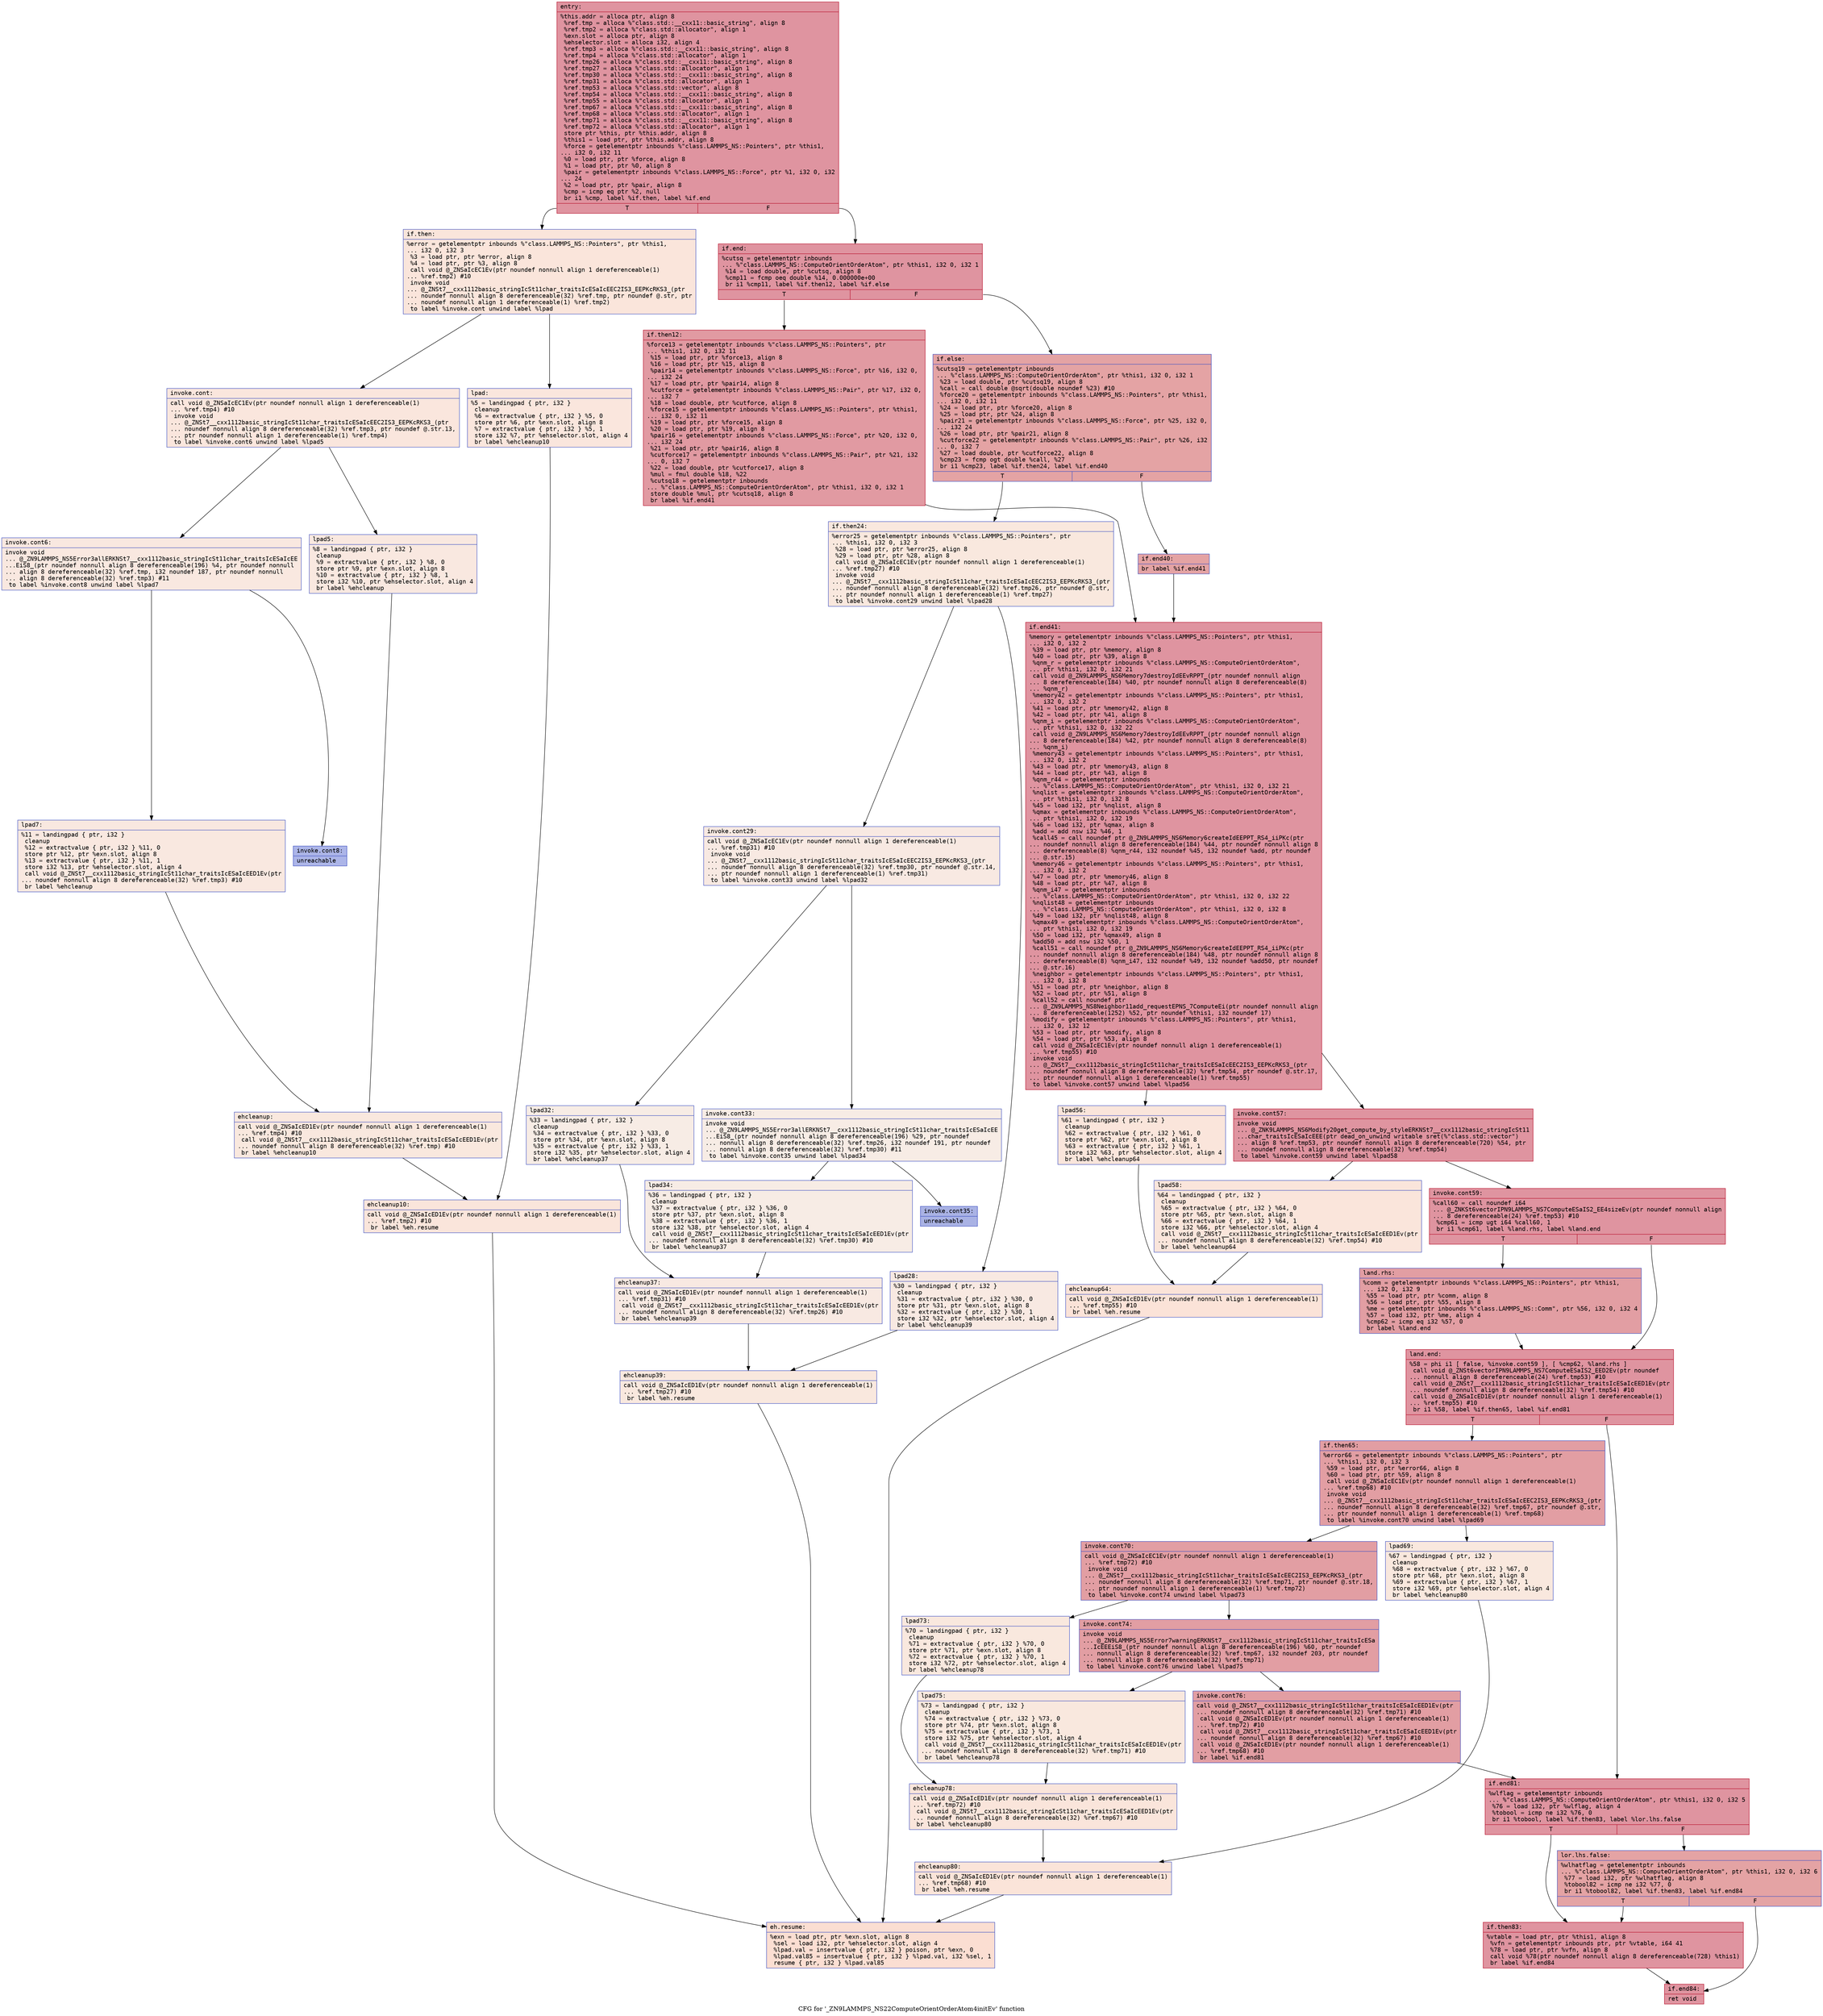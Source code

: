 digraph "CFG for '_ZN9LAMMPS_NS22ComputeOrientOrderAtom4initEv' function" {
	label="CFG for '_ZN9LAMMPS_NS22ComputeOrientOrderAtom4initEv' function";

	Node0x56462c0ba770 [shape=record,color="#b70d28ff", style=filled, fillcolor="#b70d2870" fontname="Courier",label="{entry:\l|  %this.addr = alloca ptr, align 8\l  %ref.tmp = alloca %\"class.std::__cxx11::basic_string\", align 8\l  %ref.tmp2 = alloca %\"class.std::allocator\", align 1\l  %exn.slot = alloca ptr, align 8\l  %ehselector.slot = alloca i32, align 4\l  %ref.tmp3 = alloca %\"class.std::__cxx11::basic_string\", align 8\l  %ref.tmp4 = alloca %\"class.std::allocator\", align 1\l  %ref.tmp26 = alloca %\"class.std::__cxx11::basic_string\", align 8\l  %ref.tmp27 = alloca %\"class.std::allocator\", align 1\l  %ref.tmp30 = alloca %\"class.std::__cxx11::basic_string\", align 8\l  %ref.tmp31 = alloca %\"class.std::allocator\", align 1\l  %ref.tmp53 = alloca %\"class.std::vector\", align 8\l  %ref.tmp54 = alloca %\"class.std::__cxx11::basic_string\", align 8\l  %ref.tmp55 = alloca %\"class.std::allocator\", align 1\l  %ref.tmp67 = alloca %\"class.std::__cxx11::basic_string\", align 8\l  %ref.tmp68 = alloca %\"class.std::allocator\", align 1\l  %ref.tmp71 = alloca %\"class.std::__cxx11::basic_string\", align 8\l  %ref.tmp72 = alloca %\"class.std::allocator\", align 1\l  store ptr %this, ptr %this.addr, align 8\l  %this1 = load ptr, ptr %this.addr, align 8\l  %force = getelementptr inbounds %\"class.LAMMPS_NS::Pointers\", ptr %this1,\l... i32 0, i32 11\l  %0 = load ptr, ptr %force, align 8\l  %1 = load ptr, ptr %0, align 8\l  %pair = getelementptr inbounds %\"class.LAMMPS_NS::Force\", ptr %1, i32 0, i32\l... 24\l  %2 = load ptr, ptr %pair, align 8\l  %cmp = icmp eq ptr %2, null\l  br i1 %cmp, label %if.then, label %if.end\l|{<s0>T|<s1>F}}"];
	Node0x56462c0ba770:s0 -> Node0x56462c093390[tooltip="entry -> if.then\nProbability 0.00%" ];
	Node0x56462c0ba770:s1 -> Node0x56462c0bae20[tooltip="entry -> if.end\nProbability 100.00%" ];
	Node0x56462c093390 [shape=record,color="#3d50c3ff", style=filled, fillcolor="#f4c5ad70" fontname="Courier",label="{if.then:\l|  %error = getelementptr inbounds %\"class.LAMMPS_NS::Pointers\", ptr %this1,\l... i32 0, i32 3\l  %3 = load ptr, ptr %error, align 8\l  %4 = load ptr, ptr %3, align 8\l  call void @_ZNSaIcEC1Ev(ptr noundef nonnull align 1 dereferenceable(1)\l... %ref.tmp2) #10\l  invoke void\l... @_ZNSt7__cxx1112basic_stringIcSt11char_traitsIcESaIcEEC2IS3_EEPKcRKS3_(ptr\l... noundef nonnull align 8 dereferenceable(32) %ref.tmp, ptr noundef @.str, ptr\l... noundef nonnull align 1 dereferenceable(1) %ref.tmp2)\l          to label %invoke.cont unwind label %lpad\l}"];
	Node0x56462c093390 -> Node0x56462c093a00[tooltip="if.then -> invoke.cont\nProbability 50.00%" ];
	Node0x56462c093390 -> Node0x56462c093a80[tooltip="if.then -> lpad\nProbability 50.00%" ];
	Node0x56462c093a00 [shape=record,color="#3d50c3ff", style=filled, fillcolor="#f3c7b170" fontname="Courier",label="{invoke.cont:\l|  call void @_ZNSaIcEC1Ev(ptr noundef nonnull align 1 dereferenceable(1)\l... %ref.tmp4) #10\l  invoke void\l... @_ZNSt7__cxx1112basic_stringIcSt11char_traitsIcESaIcEEC2IS3_EEPKcRKS3_(ptr\l... noundef nonnull align 8 dereferenceable(32) %ref.tmp3, ptr noundef @.str.13,\l... ptr noundef nonnull align 1 dereferenceable(1) %ref.tmp4)\l          to label %invoke.cont6 unwind label %lpad5\l}"];
	Node0x56462c093a00 -> Node0x56462c093da0[tooltip="invoke.cont -> invoke.cont6\nProbability 50.00%" ];
	Node0x56462c093a00 -> Node0x56462c093df0[tooltip="invoke.cont -> lpad5\nProbability 50.00%" ];
	Node0x56462c093da0 [shape=record,color="#3d50c3ff", style=filled, fillcolor="#f1ccb870" fontname="Courier",label="{invoke.cont6:\l|  invoke void\l... @_ZN9LAMMPS_NS5Error3allERKNSt7__cxx1112basic_stringIcSt11char_traitsIcESaIcEE\l...EiS8_(ptr noundef nonnull align 8 dereferenceable(196) %4, ptr noundef nonnull\l... align 8 dereferenceable(32) %ref.tmp, i32 noundef 187, ptr noundef nonnull\l... align 8 dereferenceable(32) %ref.tmp3) #11\l          to label %invoke.cont8 unwind label %lpad7\l}"];
	Node0x56462c093da0 -> Node0x56462c093d50[tooltip="invoke.cont6 -> invoke.cont8\nProbability 0.00%" ];
	Node0x56462c093da0 -> Node0x56462c094050[tooltip="invoke.cont6 -> lpad7\nProbability 100.00%" ];
	Node0x56462c093d50 [shape=record,color="#3d50c3ff", style=filled, fillcolor="#4358cb70" fontname="Courier",label="{invoke.cont8:\l|  unreachable\l}"];
	Node0x56462c093a80 [shape=record,color="#3d50c3ff", style=filled, fillcolor="#f3c7b170" fontname="Courier",label="{lpad:\l|  %5 = landingpad \{ ptr, i32 \}\l          cleanup\l  %6 = extractvalue \{ ptr, i32 \} %5, 0\l  store ptr %6, ptr %exn.slot, align 8\l  %7 = extractvalue \{ ptr, i32 \} %5, 1\l  store i32 %7, ptr %ehselector.slot, align 4\l  br label %ehcleanup10\l}"];
	Node0x56462c093a80 -> Node0x56462c094610[tooltip="lpad -> ehcleanup10\nProbability 100.00%" ];
	Node0x56462c093df0 [shape=record,color="#3d50c3ff", style=filled, fillcolor="#f1ccb870" fontname="Courier",label="{lpad5:\l|  %8 = landingpad \{ ptr, i32 \}\l          cleanup\l  %9 = extractvalue \{ ptr, i32 \} %8, 0\l  store ptr %9, ptr %exn.slot, align 8\l  %10 = extractvalue \{ ptr, i32 \} %8, 1\l  store i32 %10, ptr %ehselector.slot, align 4\l  br label %ehcleanup\l}"];
	Node0x56462c093df0 -> Node0x56462c094960[tooltip="lpad5 -> ehcleanup\nProbability 100.00%" ];
	Node0x56462c094050 [shape=record,color="#3d50c3ff", style=filled, fillcolor="#f1ccb870" fontname="Courier",label="{lpad7:\l|  %11 = landingpad \{ ptr, i32 \}\l          cleanup\l  %12 = extractvalue \{ ptr, i32 \} %11, 0\l  store ptr %12, ptr %exn.slot, align 8\l  %13 = extractvalue \{ ptr, i32 \} %11, 1\l  store i32 %13, ptr %ehselector.slot, align 4\l  call void @_ZNSt7__cxx1112basic_stringIcSt11char_traitsIcESaIcEED1Ev(ptr\l... noundef nonnull align 8 dereferenceable(32) %ref.tmp3) #10\l  br label %ehcleanup\l}"];
	Node0x56462c094050 -> Node0x56462c094960[tooltip="lpad7 -> ehcleanup\nProbability 100.00%" ];
	Node0x56462c094960 [shape=record,color="#3d50c3ff", style=filled, fillcolor="#f2cab570" fontname="Courier",label="{ehcleanup:\l|  call void @_ZNSaIcED1Ev(ptr noundef nonnull align 1 dereferenceable(1)\l... %ref.tmp4) #10\l  call void @_ZNSt7__cxx1112basic_stringIcSt11char_traitsIcESaIcEED1Ev(ptr\l... noundef nonnull align 8 dereferenceable(32) %ref.tmp) #10\l  br label %ehcleanup10\l}"];
	Node0x56462c094960 -> Node0x56462c094610[tooltip="ehcleanup -> ehcleanup10\nProbability 100.00%" ];
	Node0x56462c094610 [shape=record,color="#3d50c3ff", style=filled, fillcolor="#f4c5ad70" fontname="Courier",label="{ehcleanup10:\l|  call void @_ZNSaIcED1Ev(ptr noundef nonnull align 1 dereferenceable(1)\l... %ref.tmp2) #10\l  br label %eh.resume\l}"];
	Node0x56462c094610 -> Node0x56462c095210[tooltip="ehcleanup10 -> eh.resume\nProbability 100.00%" ];
	Node0x56462c0bae20 [shape=record,color="#b70d28ff", style=filled, fillcolor="#b70d2870" fontname="Courier",label="{if.end:\l|  %cutsq = getelementptr inbounds\l... %\"class.LAMMPS_NS::ComputeOrientOrderAtom\", ptr %this1, i32 0, i32 1\l  %14 = load double, ptr %cutsq, align 8\l  %cmp11 = fcmp oeq double %14, 0.000000e+00\l  br i1 %cmp11, label %if.then12, label %if.else\l|{<s0>T|<s1>F}}"];
	Node0x56462c0bae20:s0 -> Node0x56462c0954c0[tooltip="if.end -> if.then12\nProbability 62.50%" ];
	Node0x56462c0bae20:s1 -> Node0x56462c095540[tooltip="if.end -> if.else\nProbability 37.50%" ];
	Node0x56462c0954c0 [shape=record,color="#b70d28ff", style=filled, fillcolor="#bb1b2c70" fontname="Courier",label="{if.then12:\l|  %force13 = getelementptr inbounds %\"class.LAMMPS_NS::Pointers\", ptr\l... %this1, i32 0, i32 11\l  %15 = load ptr, ptr %force13, align 8\l  %16 = load ptr, ptr %15, align 8\l  %pair14 = getelementptr inbounds %\"class.LAMMPS_NS::Force\", ptr %16, i32 0,\l... i32 24\l  %17 = load ptr, ptr %pair14, align 8\l  %cutforce = getelementptr inbounds %\"class.LAMMPS_NS::Pair\", ptr %17, i32 0,\l... i32 7\l  %18 = load double, ptr %cutforce, align 8\l  %force15 = getelementptr inbounds %\"class.LAMMPS_NS::Pointers\", ptr %this1,\l... i32 0, i32 11\l  %19 = load ptr, ptr %force15, align 8\l  %20 = load ptr, ptr %19, align 8\l  %pair16 = getelementptr inbounds %\"class.LAMMPS_NS::Force\", ptr %20, i32 0,\l... i32 24\l  %21 = load ptr, ptr %pair16, align 8\l  %cutforce17 = getelementptr inbounds %\"class.LAMMPS_NS::Pair\", ptr %21, i32\l... 0, i32 7\l  %22 = load double, ptr %cutforce17, align 8\l  %mul = fmul double %18, %22\l  %cutsq18 = getelementptr inbounds\l... %\"class.LAMMPS_NS::ComputeOrientOrderAtom\", ptr %this1, i32 0, i32 1\l  store double %mul, ptr %cutsq18, align 8\l  br label %if.end41\l}"];
	Node0x56462c0954c0 -> Node0x56462c0961f0[tooltip="if.then12 -> if.end41\nProbability 100.00%" ];
	Node0x56462c095540 [shape=record,color="#3d50c3ff", style=filled, fillcolor="#c32e3170" fontname="Courier",label="{if.else:\l|  %cutsq19 = getelementptr inbounds\l... %\"class.LAMMPS_NS::ComputeOrientOrderAtom\", ptr %this1, i32 0, i32 1\l  %23 = load double, ptr %cutsq19, align 8\l  %call = call double @sqrt(double noundef %23) #10\l  %force20 = getelementptr inbounds %\"class.LAMMPS_NS::Pointers\", ptr %this1,\l... i32 0, i32 11\l  %24 = load ptr, ptr %force20, align 8\l  %25 = load ptr, ptr %24, align 8\l  %pair21 = getelementptr inbounds %\"class.LAMMPS_NS::Force\", ptr %25, i32 0,\l... i32 24\l  %26 = load ptr, ptr %pair21, align 8\l  %cutforce22 = getelementptr inbounds %\"class.LAMMPS_NS::Pair\", ptr %26, i32\l... 0, i32 7\l  %27 = load double, ptr %cutforce22, align 8\l  %cmp23 = fcmp ogt double %call, %27\l  br i1 %cmp23, label %if.then24, label %if.end40\l|{<s0>T|<s1>F}}"];
	Node0x56462c095540:s0 -> Node0x56462c0970f0[tooltip="if.else -> if.then24\nProbability 0.00%" ];
	Node0x56462c095540:s1 -> Node0x56462c097170[tooltip="if.else -> if.end40\nProbability 100.00%" ];
	Node0x56462c0970f0 [shape=record,color="#3d50c3ff", style=filled, fillcolor="#f2cab570" fontname="Courier",label="{if.then24:\l|  %error25 = getelementptr inbounds %\"class.LAMMPS_NS::Pointers\", ptr\l... %this1, i32 0, i32 3\l  %28 = load ptr, ptr %error25, align 8\l  %29 = load ptr, ptr %28, align 8\l  call void @_ZNSaIcEC1Ev(ptr noundef nonnull align 1 dereferenceable(1)\l... %ref.tmp27) #10\l  invoke void\l... @_ZNSt7__cxx1112basic_stringIcSt11char_traitsIcESaIcEEC2IS3_EEPKcRKS3_(ptr\l... noundef nonnull align 8 dereferenceable(32) %ref.tmp26, ptr noundef @.str,\l... ptr noundef nonnull align 1 dereferenceable(1) %ref.tmp27)\l          to label %invoke.cont29 unwind label %lpad28\l}"];
	Node0x56462c0970f0 -> Node0x56462c0c3c80[tooltip="if.then24 -> invoke.cont29\nProbability 50.00%" ];
	Node0x56462c0970f0 -> Node0x56462c0c3d00[tooltip="if.then24 -> lpad28\nProbability 50.00%" ];
	Node0x56462c0c3c80 [shape=record,color="#3d50c3ff", style=filled, fillcolor="#efcebd70" fontname="Courier",label="{invoke.cont29:\l|  call void @_ZNSaIcEC1Ev(ptr noundef nonnull align 1 dereferenceable(1)\l... %ref.tmp31) #10\l  invoke void\l... @_ZNSt7__cxx1112basic_stringIcSt11char_traitsIcESaIcEEC2IS3_EEPKcRKS3_(ptr\l... noundef nonnull align 8 dereferenceable(32) %ref.tmp30, ptr noundef @.str.14,\l... ptr noundef nonnull align 1 dereferenceable(1) %ref.tmp31)\l          to label %invoke.cont33 unwind label %lpad32\l}"];
	Node0x56462c0c3c80 -> Node0x56462c0c4060[tooltip="invoke.cont29 -> invoke.cont33\nProbability 50.00%" ];
	Node0x56462c0c3c80 -> Node0x56462c0c40b0[tooltip="invoke.cont29 -> lpad32\nProbability 50.00%" ];
	Node0x56462c0c4060 [shape=record,color="#3d50c3ff", style=filled, fillcolor="#ecd3c570" fontname="Courier",label="{invoke.cont33:\l|  invoke void\l... @_ZN9LAMMPS_NS5Error3allERKNSt7__cxx1112basic_stringIcSt11char_traitsIcESaIcEE\l...EiS8_(ptr noundef nonnull align 8 dereferenceable(196) %29, ptr noundef\l... nonnull align 8 dereferenceable(32) %ref.tmp26, i32 noundef 191, ptr noundef\l... nonnull align 8 dereferenceable(32) %ref.tmp30) #11\l          to label %invoke.cont35 unwind label %lpad34\l}"];
	Node0x56462c0c4060 -> Node0x56462c0c4010[tooltip="invoke.cont33 -> invoke.cont35\nProbability 0.00%" ];
	Node0x56462c0c4060 -> Node0x56462c0c43d0[tooltip="invoke.cont33 -> lpad34\nProbability 100.00%" ];
	Node0x56462c0c4010 [shape=record,color="#3d50c3ff", style=filled, fillcolor="#3d50c370" fontname="Courier",label="{invoke.cont35:\l|  unreachable\l}"];
	Node0x56462c0c3d00 [shape=record,color="#3d50c3ff", style=filled, fillcolor="#efcebd70" fontname="Courier",label="{lpad28:\l|  %30 = landingpad \{ ptr, i32 \}\l          cleanup\l  %31 = extractvalue \{ ptr, i32 \} %30, 0\l  store ptr %31, ptr %exn.slot, align 8\l  %32 = extractvalue \{ ptr, i32 \} %30, 1\l  store i32 %32, ptr %ehselector.slot, align 4\l  br label %ehcleanup39\l}"];
	Node0x56462c0c3d00 -> Node0x56462c0c4990[tooltip="lpad28 -> ehcleanup39\nProbability 100.00%" ];
	Node0x56462c0c40b0 [shape=record,color="#3d50c3ff", style=filled, fillcolor="#ecd3c570" fontname="Courier",label="{lpad32:\l|  %33 = landingpad \{ ptr, i32 \}\l          cleanup\l  %34 = extractvalue \{ ptr, i32 \} %33, 0\l  store ptr %34, ptr %exn.slot, align 8\l  %35 = extractvalue \{ ptr, i32 \} %33, 1\l  store i32 %35, ptr %ehselector.slot, align 4\l  br label %ehcleanup37\l}"];
	Node0x56462c0c40b0 -> Node0x56462c0c4ce0[tooltip="lpad32 -> ehcleanup37\nProbability 100.00%" ];
	Node0x56462c0c43d0 [shape=record,color="#3d50c3ff", style=filled, fillcolor="#ecd3c570" fontname="Courier",label="{lpad34:\l|  %36 = landingpad \{ ptr, i32 \}\l          cleanup\l  %37 = extractvalue \{ ptr, i32 \} %36, 0\l  store ptr %37, ptr %exn.slot, align 8\l  %38 = extractvalue \{ ptr, i32 \} %36, 1\l  store i32 %38, ptr %ehselector.slot, align 4\l  call void @_ZNSt7__cxx1112basic_stringIcSt11char_traitsIcESaIcEED1Ev(ptr\l... noundef nonnull align 8 dereferenceable(32) %ref.tmp30) #10\l  br label %ehcleanup37\l}"];
	Node0x56462c0c43d0 -> Node0x56462c0c4ce0[tooltip="lpad34 -> ehcleanup37\nProbability 100.00%" ];
	Node0x56462c0c4ce0 [shape=record,color="#3d50c3ff", style=filled, fillcolor="#efcebd70" fontname="Courier",label="{ehcleanup37:\l|  call void @_ZNSaIcED1Ev(ptr noundef nonnull align 1 dereferenceable(1)\l... %ref.tmp31) #10\l  call void @_ZNSt7__cxx1112basic_stringIcSt11char_traitsIcESaIcEED1Ev(ptr\l... noundef nonnull align 8 dereferenceable(32) %ref.tmp26) #10\l  br label %ehcleanup39\l}"];
	Node0x56462c0c4ce0 -> Node0x56462c0c4990[tooltip="ehcleanup37 -> ehcleanup39\nProbability 100.00%" ];
	Node0x56462c0c4990 [shape=record,color="#3d50c3ff", style=filled, fillcolor="#f2cab570" fontname="Courier",label="{ehcleanup39:\l|  call void @_ZNSaIcED1Ev(ptr noundef nonnull align 1 dereferenceable(1)\l... %ref.tmp27) #10\l  br label %eh.resume\l}"];
	Node0x56462c0c4990 -> Node0x56462c095210[tooltip="ehcleanup39 -> eh.resume\nProbability 100.00%" ];
	Node0x56462c097170 [shape=record,color="#3d50c3ff", style=filled, fillcolor="#c32e3170" fontname="Courier",label="{if.end40:\l|  br label %if.end41\l}"];
	Node0x56462c097170 -> Node0x56462c0961f0[tooltip="if.end40 -> if.end41\nProbability 100.00%" ];
	Node0x56462c0961f0 [shape=record,color="#b70d28ff", style=filled, fillcolor="#b70d2870" fontname="Courier",label="{if.end41:\l|  %memory = getelementptr inbounds %\"class.LAMMPS_NS::Pointers\", ptr %this1,\l... i32 0, i32 2\l  %39 = load ptr, ptr %memory, align 8\l  %40 = load ptr, ptr %39, align 8\l  %qnm_r = getelementptr inbounds %\"class.LAMMPS_NS::ComputeOrientOrderAtom\",\l... ptr %this1, i32 0, i32 21\l  call void @_ZN9LAMMPS_NS6Memory7destroyIdEEvRPPT_(ptr noundef nonnull align\l... 8 dereferenceable(184) %40, ptr noundef nonnull align 8 dereferenceable(8)\l... %qnm_r)\l  %memory42 = getelementptr inbounds %\"class.LAMMPS_NS::Pointers\", ptr %this1,\l... i32 0, i32 2\l  %41 = load ptr, ptr %memory42, align 8\l  %42 = load ptr, ptr %41, align 8\l  %qnm_i = getelementptr inbounds %\"class.LAMMPS_NS::ComputeOrientOrderAtom\",\l... ptr %this1, i32 0, i32 22\l  call void @_ZN9LAMMPS_NS6Memory7destroyIdEEvRPPT_(ptr noundef nonnull align\l... 8 dereferenceable(184) %42, ptr noundef nonnull align 8 dereferenceable(8)\l... %qnm_i)\l  %memory43 = getelementptr inbounds %\"class.LAMMPS_NS::Pointers\", ptr %this1,\l... i32 0, i32 2\l  %43 = load ptr, ptr %memory43, align 8\l  %44 = load ptr, ptr %43, align 8\l  %qnm_r44 = getelementptr inbounds\l... %\"class.LAMMPS_NS::ComputeOrientOrderAtom\", ptr %this1, i32 0, i32 21\l  %nqlist = getelementptr inbounds %\"class.LAMMPS_NS::ComputeOrientOrderAtom\",\l... ptr %this1, i32 0, i32 8\l  %45 = load i32, ptr %nqlist, align 8\l  %qmax = getelementptr inbounds %\"class.LAMMPS_NS::ComputeOrientOrderAtom\",\l... ptr %this1, i32 0, i32 19\l  %46 = load i32, ptr %qmax, align 8\l  %add = add nsw i32 %46, 1\l  %call45 = call noundef ptr @_ZN9LAMMPS_NS6Memory6createIdEEPPT_RS4_iiPKc(ptr\l... noundef nonnull align 8 dereferenceable(184) %44, ptr noundef nonnull align 8\l... dereferenceable(8) %qnm_r44, i32 noundef %45, i32 noundef %add, ptr noundef\l... @.str.15)\l  %memory46 = getelementptr inbounds %\"class.LAMMPS_NS::Pointers\", ptr %this1,\l... i32 0, i32 2\l  %47 = load ptr, ptr %memory46, align 8\l  %48 = load ptr, ptr %47, align 8\l  %qnm_i47 = getelementptr inbounds\l... %\"class.LAMMPS_NS::ComputeOrientOrderAtom\", ptr %this1, i32 0, i32 22\l  %nqlist48 = getelementptr inbounds\l... %\"class.LAMMPS_NS::ComputeOrientOrderAtom\", ptr %this1, i32 0, i32 8\l  %49 = load i32, ptr %nqlist48, align 8\l  %qmax49 = getelementptr inbounds %\"class.LAMMPS_NS::ComputeOrientOrderAtom\",\l... ptr %this1, i32 0, i32 19\l  %50 = load i32, ptr %qmax49, align 8\l  %add50 = add nsw i32 %50, 1\l  %call51 = call noundef ptr @_ZN9LAMMPS_NS6Memory6createIdEEPPT_RS4_iiPKc(ptr\l... noundef nonnull align 8 dereferenceable(184) %48, ptr noundef nonnull align 8\l... dereferenceable(8) %qnm_i47, i32 noundef %49, i32 noundef %add50, ptr noundef\l... @.str.16)\l  %neighbor = getelementptr inbounds %\"class.LAMMPS_NS::Pointers\", ptr %this1,\l... i32 0, i32 8\l  %51 = load ptr, ptr %neighbor, align 8\l  %52 = load ptr, ptr %51, align 8\l  %call52 = call noundef ptr\l... @_ZN9LAMMPS_NS8Neighbor11add_requestEPNS_7ComputeEi(ptr noundef nonnull align\l... 8 dereferenceable(1252) %52, ptr noundef %this1, i32 noundef 17)\l  %modify = getelementptr inbounds %\"class.LAMMPS_NS::Pointers\", ptr %this1,\l... i32 0, i32 12\l  %53 = load ptr, ptr %modify, align 8\l  %54 = load ptr, ptr %53, align 8\l  call void @_ZNSaIcEC1Ev(ptr noundef nonnull align 1 dereferenceable(1)\l... %ref.tmp55) #10\l  invoke void\l... @_ZNSt7__cxx1112basic_stringIcSt11char_traitsIcESaIcEEC2IS3_EEPKcRKS3_(ptr\l... noundef nonnull align 8 dereferenceable(32) %ref.tmp54, ptr noundef @.str.17,\l... ptr noundef nonnull align 1 dereferenceable(1) %ref.tmp55)\l          to label %invoke.cont57 unwind label %lpad56\l}"];
	Node0x56462c0961f0 -> Node0x56462c0c7c80[tooltip="if.end41 -> invoke.cont57\nProbability 100.00%" ];
	Node0x56462c0961f0 -> Node0x56462c0c7cd0[tooltip="if.end41 -> lpad56\nProbability 0.00%" ];
	Node0x56462c0c7c80 [shape=record,color="#b70d28ff", style=filled, fillcolor="#b70d2870" fontname="Courier",label="{invoke.cont57:\l|  invoke void\l... @_ZNK9LAMMPS_NS6Modify20get_compute_by_styleERKNSt7__cxx1112basic_stringIcSt11\l...char_traitsIcESaIcEEE(ptr dead_on_unwind writable sret(%\"class.std::vector\")\l... align 8 %ref.tmp53, ptr noundef nonnull align 8 dereferenceable(720) %54, ptr\l... noundef nonnull align 8 dereferenceable(32) %ref.tmp54)\l          to label %invoke.cont59 unwind label %lpad58\l}"];
	Node0x56462c0c7c80 -> Node0x56462c0c7c30[tooltip="invoke.cont57 -> invoke.cont59\nProbability 100.00%" ];
	Node0x56462c0c7c80 -> Node0x56462c0c8030[tooltip="invoke.cont57 -> lpad58\nProbability 0.00%" ];
	Node0x56462c0c7c30 [shape=record,color="#b70d28ff", style=filled, fillcolor="#b70d2870" fontname="Courier",label="{invoke.cont59:\l|  %call60 = call noundef i64\l... @_ZNKSt6vectorIPN9LAMMPS_NS7ComputeESaIS2_EE4sizeEv(ptr noundef nonnull align\l... 8 dereferenceable(24) %ref.tmp53) #10\l  %cmp61 = icmp ugt i64 %call60, 1\l  br i1 %cmp61, label %land.rhs, label %land.end\l|{<s0>T|<s1>F}}"];
	Node0x56462c0c7c30:s0 -> Node0x56462c0c8670[tooltip="invoke.cont59 -> land.rhs\nProbability 50.00%" ];
	Node0x56462c0c7c30:s1 -> Node0x56462c0c8720[tooltip="invoke.cont59 -> land.end\nProbability 50.00%" ];
	Node0x56462c0c8670 [shape=record,color="#3d50c3ff", style=filled, fillcolor="#be242e70" fontname="Courier",label="{land.rhs:\l|  %comm = getelementptr inbounds %\"class.LAMMPS_NS::Pointers\", ptr %this1,\l... i32 0, i32 9\l  %55 = load ptr, ptr %comm, align 8\l  %56 = load ptr, ptr %55, align 8\l  %me = getelementptr inbounds %\"class.LAMMPS_NS::Comm\", ptr %56, i32 0, i32 4\l  %57 = load i32, ptr %me, align 4\l  %cmp62 = icmp eq i32 %57, 0\l  br label %land.end\l}"];
	Node0x56462c0c8670 -> Node0x56462c0c8720[tooltip="land.rhs -> land.end\nProbability 100.00%" ];
	Node0x56462c0c8720 [shape=record,color="#b70d28ff", style=filled, fillcolor="#b70d2870" fontname="Courier",label="{land.end:\l|  %58 = phi i1 [ false, %invoke.cont59 ], [ %cmp62, %land.rhs ]\l  call void @_ZNSt6vectorIPN9LAMMPS_NS7ComputeESaIS2_EED2Ev(ptr noundef\l... nonnull align 8 dereferenceable(24) %ref.tmp53) #10\l  call void @_ZNSt7__cxx1112basic_stringIcSt11char_traitsIcESaIcEED1Ev(ptr\l... noundef nonnull align 8 dereferenceable(32) %ref.tmp54) #10\l  call void @_ZNSaIcED1Ev(ptr noundef nonnull align 1 dereferenceable(1)\l... %ref.tmp55) #10\l  br i1 %58, label %if.then65, label %if.end81\l|{<s0>T|<s1>F}}"];
	Node0x56462c0c8720:s0 -> Node0x56462c0c90d0[tooltip="land.end -> if.then65\nProbability 50.00%" ];
	Node0x56462c0c8720:s1 -> Node0x56462c0962d0[tooltip="land.end -> if.end81\nProbability 50.00%" ];
	Node0x56462c0c90d0 [shape=record,color="#3d50c3ff", style=filled, fillcolor="#be242e70" fontname="Courier",label="{if.then65:\l|  %error66 = getelementptr inbounds %\"class.LAMMPS_NS::Pointers\", ptr\l... %this1, i32 0, i32 3\l  %59 = load ptr, ptr %error66, align 8\l  %60 = load ptr, ptr %59, align 8\l  call void @_ZNSaIcEC1Ev(ptr noundef nonnull align 1 dereferenceable(1)\l... %ref.tmp68) #10\l  invoke void\l... @_ZNSt7__cxx1112basic_stringIcSt11char_traitsIcESaIcEEC2IS3_EEPKcRKS3_(ptr\l... noundef nonnull align 8 dereferenceable(32) %ref.tmp67, ptr noundef @.str,\l... ptr noundef nonnull align 1 dereferenceable(1) %ref.tmp68)\l          to label %invoke.cont70 unwind label %lpad69\l}"];
	Node0x56462c0c90d0 -> Node0x56462c0967a0[tooltip="if.then65 -> invoke.cont70\nProbability 100.00%" ];
	Node0x56462c0c90d0 -> Node0x56462c096820[tooltip="if.then65 -> lpad69\nProbability 0.00%" ];
	Node0x56462c0967a0 [shape=record,color="#3d50c3ff", style=filled, fillcolor="#be242e70" fontname="Courier",label="{invoke.cont70:\l|  call void @_ZNSaIcEC1Ev(ptr noundef nonnull align 1 dereferenceable(1)\l... %ref.tmp72) #10\l  invoke void\l... @_ZNSt7__cxx1112basic_stringIcSt11char_traitsIcESaIcEEC2IS3_EEPKcRKS3_(ptr\l... noundef nonnull align 8 dereferenceable(32) %ref.tmp71, ptr noundef @.str.18,\l... ptr noundef nonnull align 1 dereferenceable(1) %ref.tmp72)\l          to label %invoke.cont74 unwind label %lpad73\l}"];
	Node0x56462c0967a0 -> Node0x56462c0ca080[tooltip="invoke.cont70 -> invoke.cont74\nProbability 100.00%" ];
	Node0x56462c0967a0 -> Node0x56462c0ca0d0[tooltip="invoke.cont70 -> lpad73\nProbability 0.00%" ];
	Node0x56462c0ca080 [shape=record,color="#3d50c3ff", style=filled, fillcolor="#be242e70" fontname="Courier",label="{invoke.cont74:\l|  invoke void\l... @_ZN9LAMMPS_NS5Error7warningERKNSt7__cxx1112basic_stringIcSt11char_traitsIcESa\l...IcEEEiS8_(ptr noundef nonnull align 8 dereferenceable(196) %60, ptr noundef\l... nonnull align 8 dereferenceable(32) %ref.tmp67, i32 noundef 203, ptr noundef\l... nonnull align 8 dereferenceable(32) %ref.tmp71)\l          to label %invoke.cont76 unwind label %lpad75\l}"];
	Node0x56462c0ca080 -> Node0x56462c0ca030[tooltip="invoke.cont74 -> invoke.cont76\nProbability 100.00%" ];
	Node0x56462c0ca080 -> Node0x56462c0ca3f0[tooltip="invoke.cont74 -> lpad75\nProbability 0.00%" ];
	Node0x56462c0ca030 [shape=record,color="#3d50c3ff", style=filled, fillcolor="#be242e70" fontname="Courier",label="{invoke.cont76:\l|  call void @_ZNSt7__cxx1112basic_stringIcSt11char_traitsIcESaIcEED1Ev(ptr\l... noundef nonnull align 8 dereferenceable(32) %ref.tmp71) #10\l  call void @_ZNSaIcED1Ev(ptr noundef nonnull align 1 dereferenceable(1)\l... %ref.tmp72) #10\l  call void @_ZNSt7__cxx1112basic_stringIcSt11char_traitsIcESaIcEED1Ev(ptr\l... noundef nonnull align 8 dereferenceable(32) %ref.tmp67) #10\l  call void @_ZNSaIcED1Ev(ptr noundef nonnull align 1 dereferenceable(1)\l... %ref.tmp68) #10\l  br label %if.end81\l}"];
	Node0x56462c0ca030 -> Node0x56462c0962d0[tooltip="invoke.cont76 -> if.end81\nProbability 100.00%" ];
	Node0x56462c0c7cd0 [shape=record,color="#3d50c3ff", style=filled, fillcolor="#f4c5ad70" fontname="Courier",label="{lpad56:\l|  %61 = landingpad \{ ptr, i32 \}\l          cleanup\l  %62 = extractvalue \{ ptr, i32 \} %61, 0\l  store ptr %62, ptr %exn.slot, align 8\l  %63 = extractvalue \{ ptr, i32 \} %61, 1\l  store i32 %63, ptr %ehselector.slot, align 4\l  br label %ehcleanup64\l}"];
	Node0x56462c0c7cd0 -> Node0x56462c0caeb0[tooltip="lpad56 -> ehcleanup64\nProbability 100.00%" ];
	Node0x56462c0c8030 [shape=record,color="#3d50c3ff", style=filled, fillcolor="#f4c5ad70" fontname="Courier",label="{lpad58:\l|  %64 = landingpad \{ ptr, i32 \}\l          cleanup\l  %65 = extractvalue \{ ptr, i32 \} %64, 0\l  store ptr %65, ptr %exn.slot, align 8\l  %66 = extractvalue \{ ptr, i32 \} %64, 1\l  store i32 %66, ptr %ehselector.slot, align 4\l  call void @_ZNSt7__cxx1112basic_stringIcSt11char_traitsIcESaIcEED1Ev(ptr\l... noundef nonnull align 8 dereferenceable(32) %ref.tmp54) #10\l  br label %ehcleanup64\l}"];
	Node0x56462c0c8030 -> Node0x56462c0caeb0[tooltip="lpad58 -> ehcleanup64\nProbability 100.00%" ];
	Node0x56462c0caeb0 [shape=record,color="#3d50c3ff", style=filled, fillcolor="#f6bfa670" fontname="Courier",label="{ehcleanup64:\l|  call void @_ZNSaIcED1Ev(ptr noundef nonnull align 1 dereferenceable(1)\l... %ref.tmp55) #10\l  br label %eh.resume\l}"];
	Node0x56462c0caeb0 -> Node0x56462c095210[tooltip="ehcleanup64 -> eh.resume\nProbability 100.00%" ];
	Node0x56462c096820 [shape=record,color="#3d50c3ff", style=filled, fillcolor="#f2cab570" fontname="Courier",label="{lpad69:\l|  %67 = landingpad \{ ptr, i32 \}\l          cleanup\l  %68 = extractvalue \{ ptr, i32 \} %67, 0\l  store ptr %68, ptr %exn.slot, align 8\l  %69 = extractvalue \{ ptr, i32 \} %67, 1\l  store i32 %69, ptr %ehselector.slot, align 4\l  br label %ehcleanup80\l}"];
	Node0x56462c096820 -> Node0x56462c0cb7a0[tooltip="lpad69 -> ehcleanup80\nProbability 100.00%" ];
	Node0x56462c0ca0d0 [shape=record,color="#3d50c3ff", style=filled, fillcolor="#f2cab570" fontname="Courier",label="{lpad73:\l|  %70 = landingpad \{ ptr, i32 \}\l          cleanup\l  %71 = extractvalue \{ ptr, i32 \} %70, 0\l  store ptr %71, ptr %exn.slot, align 8\l  %72 = extractvalue \{ ptr, i32 \} %70, 1\l  store i32 %72, ptr %ehselector.slot, align 4\l  br label %ehcleanup78\l}"];
	Node0x56462c0ca0d0 -> Node0x56462c0cbb10[tooltip="lpad73 -> ehcleanup78\nProbability 100.00%" ];
	Node0x56462c0ca3f0 [shape=record,color="#3d50c3ff", style=filled, fillcolor="#f2cab570" fontname="Courier",label="{lpad75:\l|  %73 = landingpad \{ ptr, i32 \}\l          cleanup\l  %74 = extractvalue \{ ptr, i32 \} %73, 0\l  store ptr %74, ptr %exn.slot, align 8\l  %75 = extractvalue \{ ptr, i32 \} %73, 1\l  store i32 %75, ptr %ehselector.slot, align 4\l  call void @_ZNSt7__cxx1112basic_stringIcSt11char_traitsIcESaIcEED1Ev(ptr\l... noundef nonnull align 8 dereferenceable(32) %ref.tmp71) #10\l  br label %ehcleanup78\l}"];
	Node0x56462c0ca3f0 -> Node0x56462c0cbb10[tooltip="lpad75 -> ehcleanup78\nProbability 100.00%" ];
	Node0x56462c0cbb10 [shape=record,color="#3d50c3ff", style=filled, fillcolor="#f4c5ad70" fontname="Courier",label="{ehcleanup78:\l|  call void @_ZNSaIcED1Ev(ptr noundef nonnull align 1 dereferenceable(1)\l... %ref.tmp72) #10\l  call void @_ZNSt7__cxx1112basic_stringIcSt11char_traitsIcESaIcEED1Ev(ptr\l... noundef nonnull align 8 dereferenceable(32) %ref.tmp67) #10\l  br label %ehcleanup80\l}"];
	Node0x56462c0cbb10 -> Node0x56462c0cb7a0[tooltip="ehcleanup78 -> ehcleanup80\nProbability 100.00%" ];
	Node0x56462c0cb7a0 [shape=record,color="#3d50c3ff", style=filled, fillcolor="#f5c1a970" fontname="Courier",label="{ehcleanup80:\l|  call void @_ZNSaIcED1Ev(ptr noundef nonnull align 1 dereferenceable(1)\l... %ref.tmp68) #10\l  br label %eh.resume\l}"];
	Node0x56462c0cb7a0 -> Node0x56462c095210[tooltip="ehcleanup80 -> eh.resume\nProbability 100.00%" ];
	Node0x56462c0962d0 [shape=record,color="#b70d28ff", style=filled, fillcolor="#b70d2870" fontname="Courier",label="{if.end81:\l|  %wlflag = getelementptr inbounds\l... %\"class.LAMMPS_NS::ComputeOrientOrderAtom\", ptr %this1, i32 0, i32 5\l  %76 = load i32, ptr %wlflag, align 4\l  %tobool = icmp ne i32 %76, 0\l  br i1 %tobool, label %if.then83, label %lor.lhs.false\l|{<s0>T|<s1>F}}"];
	Node0x56462c0962d0:s0 -> Node0x56462c0cc620[tooltip="if.end81 -> if.then83\nProbability 62.50%" ];
	Node0x56462c0962d0:s1 -> Node0x56462c0cc670[tooltip="if.end81 -> lor.lhs.false\nProbability 37.50%" ];
	Node0x56462c0cc670 [shape=record,color="#3d50c3ff", style=filled, fillcolor="#c32e3170" fontname="Courier",label="{lor.lhs.false:\l|  %wlhatflag = getelementptr inbounds\l... %\"class.LAMMPS_NS::ComputeOrientOrderAtom\", ptr %this1, i32 0, i32 6\l  %77 = load i32, ptr %wlhatflag, align 8\l  %tobool82 = icmp ne i32 %77, 0\l  br i1 %tobool82, label %if.then83, label %if.end84\l|{<s0>T|<s1>F}}"];
	Node0x56462c0cc670:s0 -> Node0x56462c0cc620[tooltip="lor.lhs.false -> if.then83\nProbability 62.50%" ];
	Node0x56462c0cc670:s1 -> Node0x56462c0cc9d0[tooltip="lor.lhs.false -> if.end84\nProbability 37.50%" ];
	Node0x56462c0cc620 [shape=record,color="#b70d28ff", style=filled, fillcolor="#b70d2870" fontname="Courier",label="{if.then83:\l|  %vtable = load ptr, ptr %this1, align 8\l  %vfn = getelementptr inbounds ptr, ptr %vtable, i64 41\l  %78 = load ptr, ptr %vfn, align 8\l  call void %78(ptr noundef nonnull align 8 dereferenceable(728) %this1)\l  br label %if.end84\l}"];
	Node0x56462c0cc620 -> Node0x56462c0cc9d0[tooltip="if.then83 -> if.end84\nProbability 100.00%" ];
	Node0x56462c0cc9d0 [shape=record,color="#b70d28ff", style=filled, fillcolor="#b70d2870" fontname="Courier",label="{if.end84:\l|  ret void\l}"];
	Node0x56462c095210 [shape=record,color="#3d50c3ff", style=filled, fillcolor="#f7b59970" fontname="Courier",label="{eh.resume:\l|  %exn = load ptr, ptr %exn.slot, align 8\l  %sel = load i32, ptr %ehselector.slot, align 4\l  %lpad.val = insertvalue \{ ptr, i32 \} poison, ptr %exn, 0\l  %lpad.val85 = insertvalue \{ ptr, i32 \} %lpad.val, i32 %sel, 1\l  resume \{ ptr, i32 \} %lpad.val85\l}"];
}

